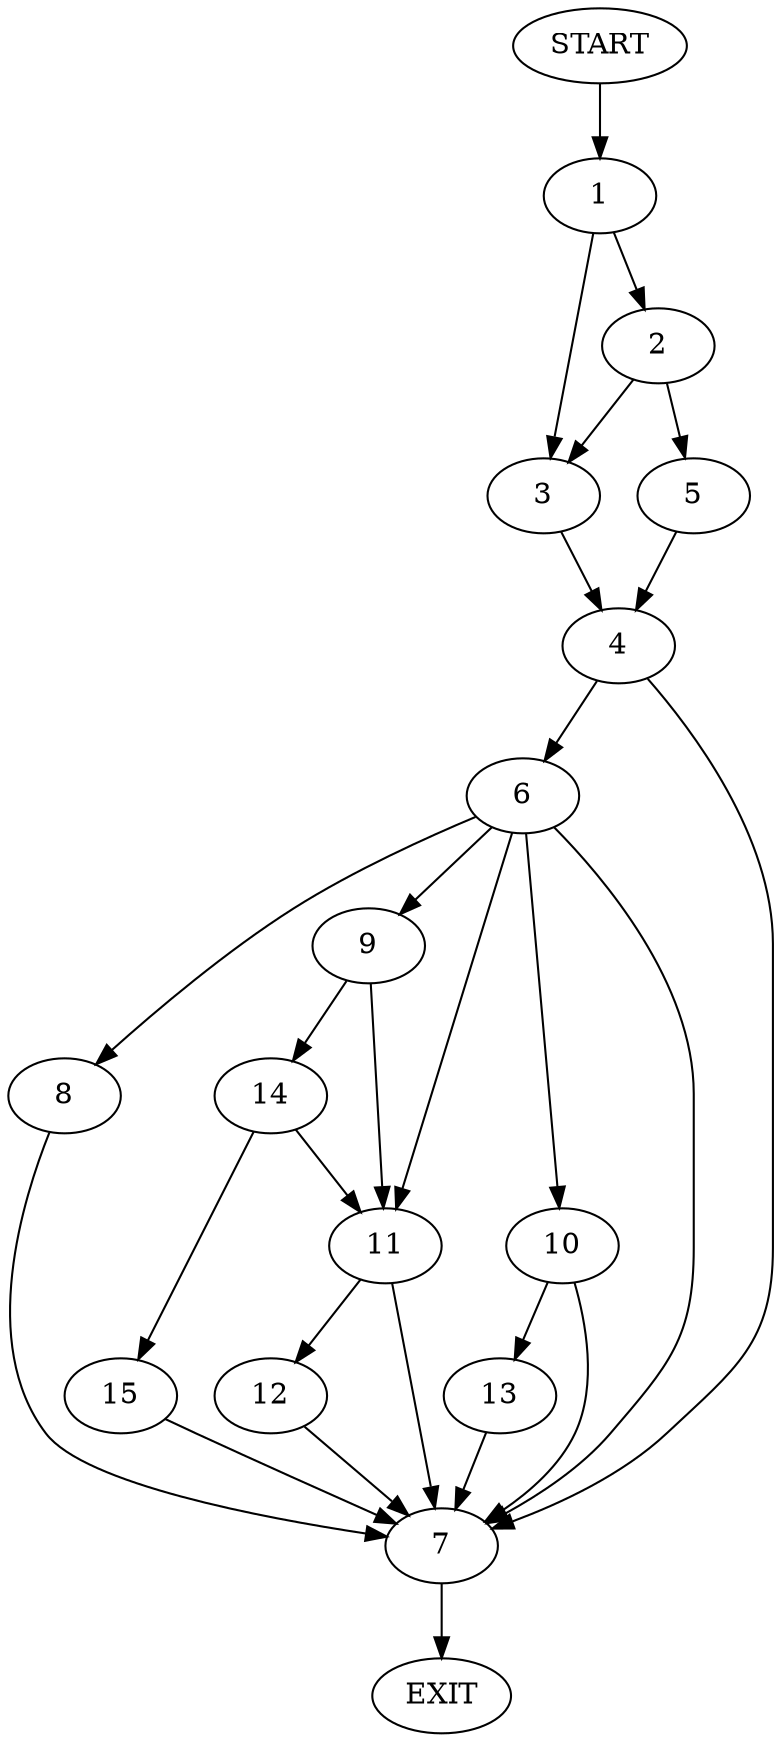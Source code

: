 digraph {
0 [label="START"]
16 [label="EXIT"]
0 -> 1
1 -> 2
1 -> 3
3 -> 4
2 -> 5
2 -> 3
5 -> 4
4 -> 6
4 -> 7
6 -> 8
6 -> 9
6 -> 7
6 -> 10
6 -> 11
7 -> 16
11 -> 12
11 -> 7
8 -> 7
10 -> 7
10 -> 13
9 -> 14
9 -> 11
14 -> 15
14 -> 11
15 -> 7
12 -> 7
13 -> 7
}

